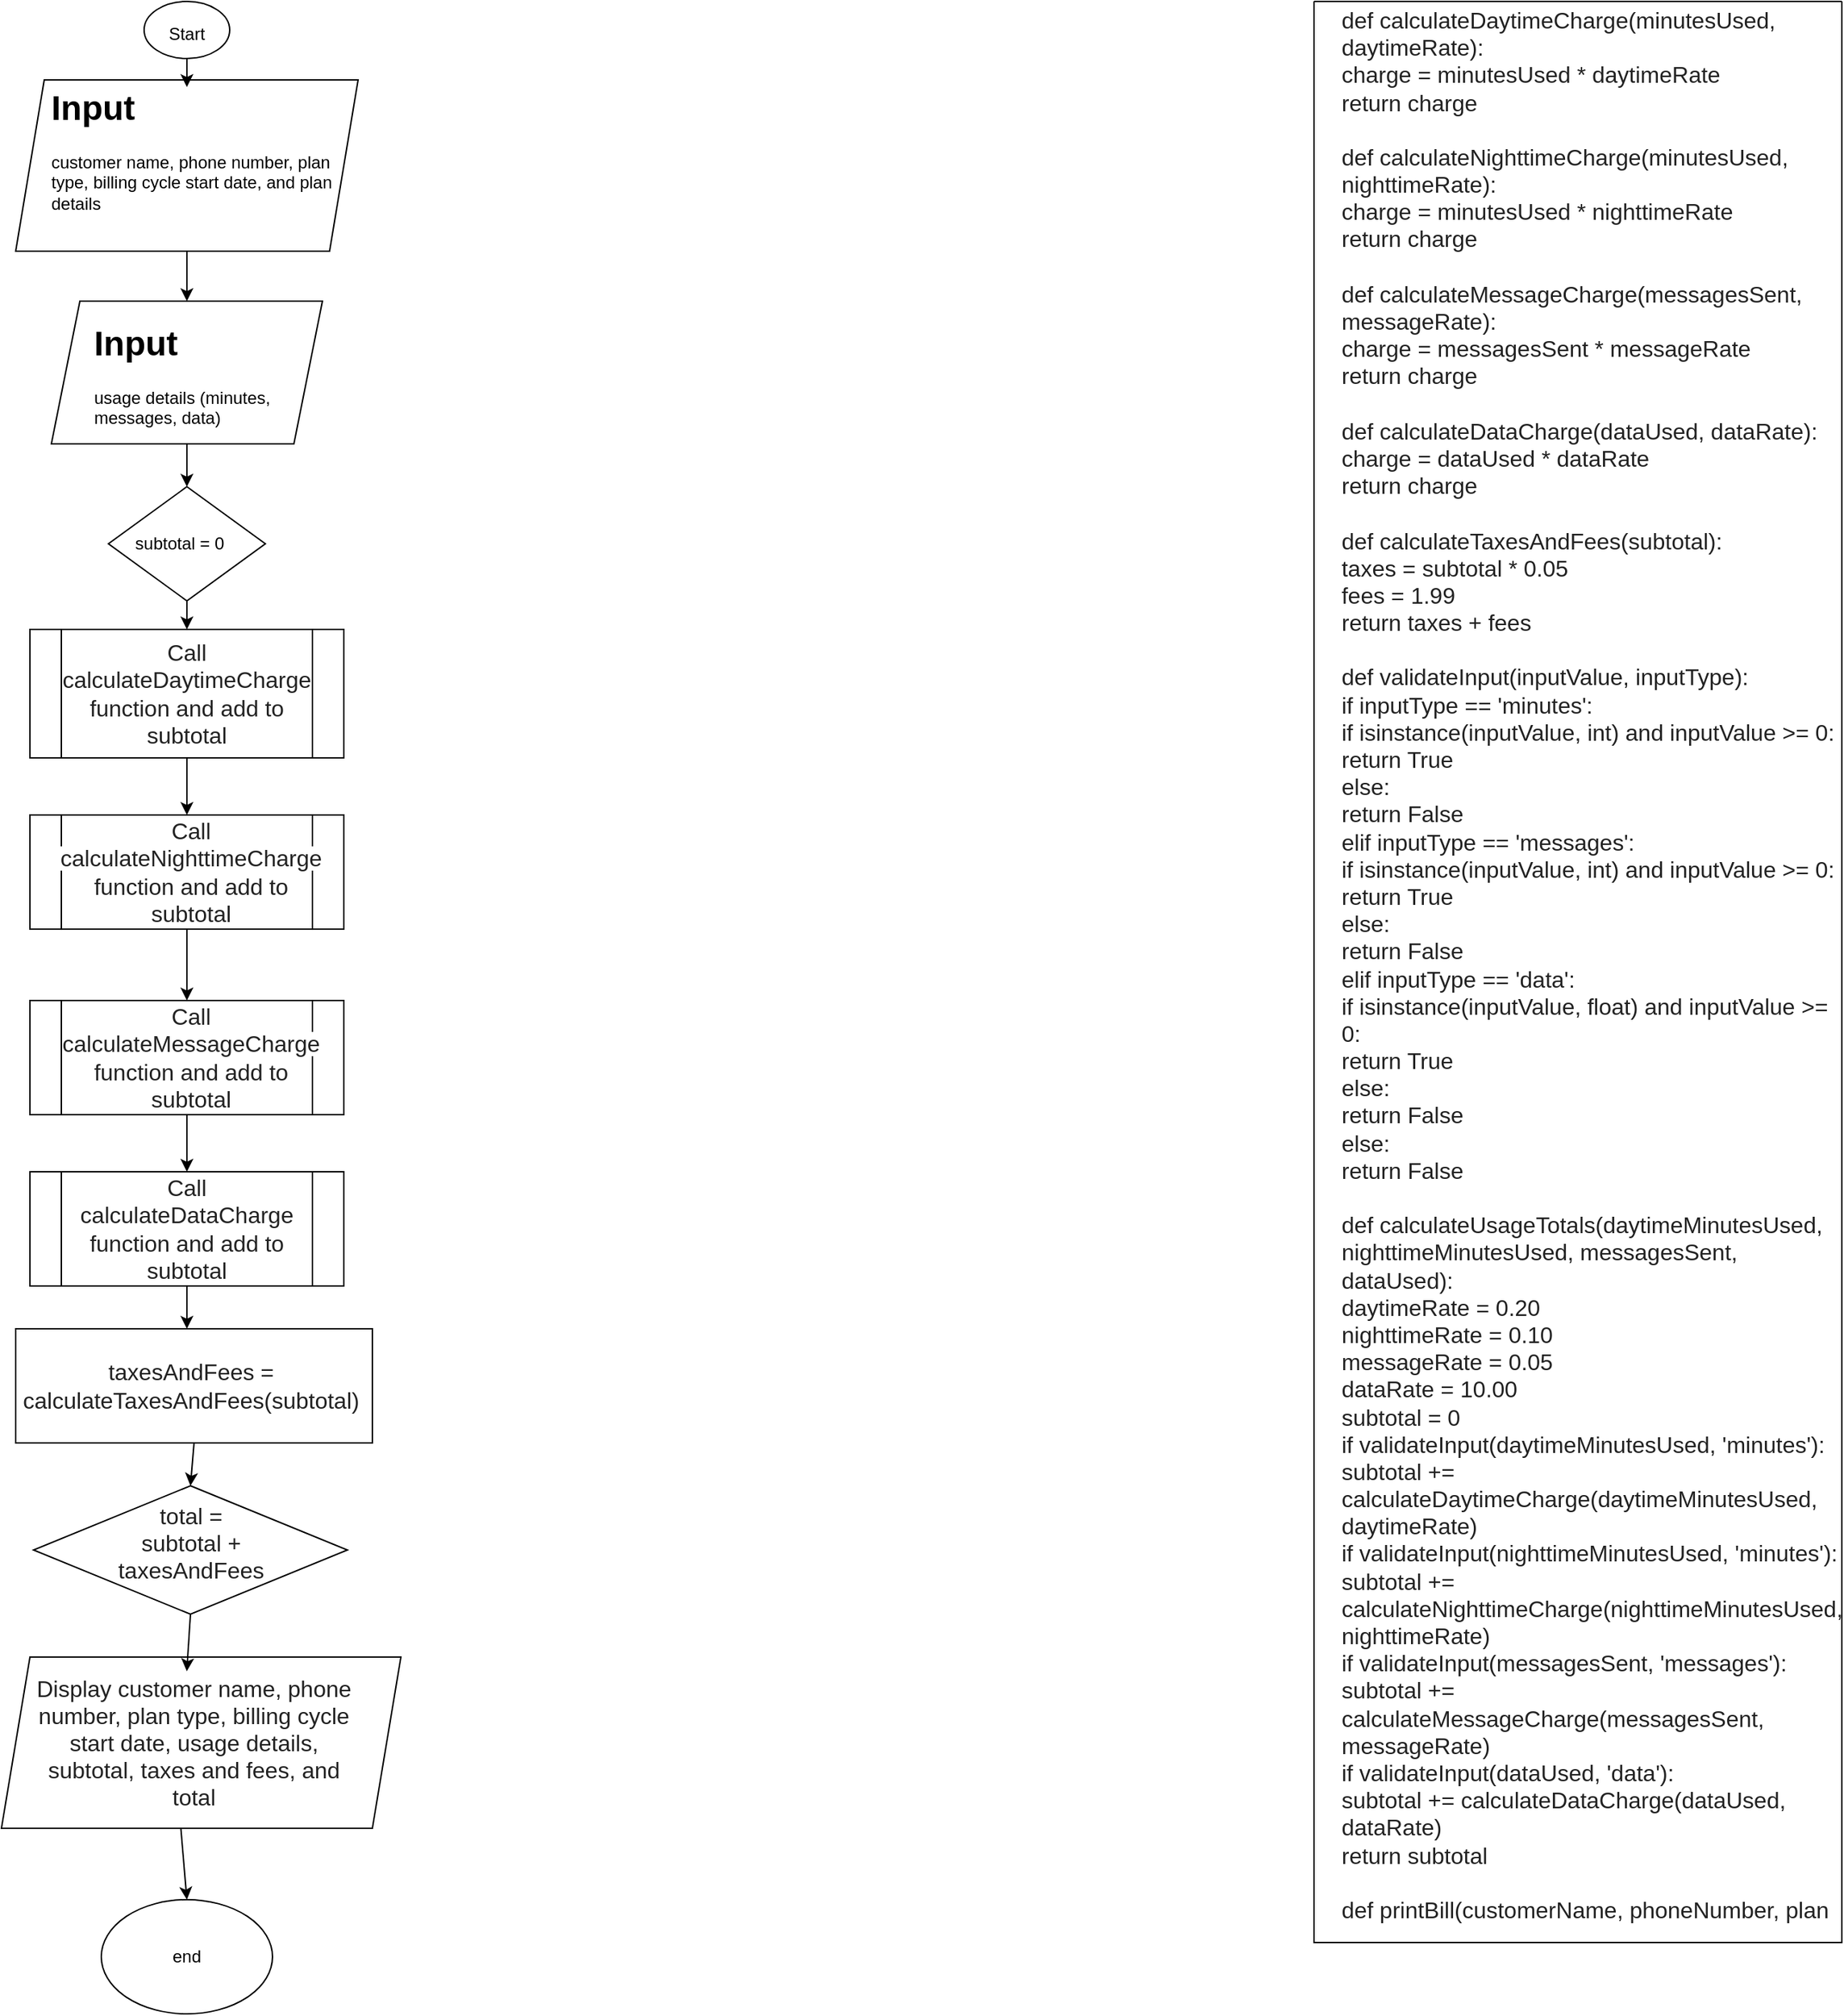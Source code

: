 <mxfile version="21.3.0" type="github">
  <diagram name="Page-1" id="idzxZECQk1Niiu8qY0ja">
    <mxGraphModel dx="1193" dy="1748" grid="1" gridSize="10" guides="1" tooltips="1" connect="1" arrows="1" fold="1" page="1" pageScale="1" pageWidth="850" pageHeight="1100" math="0" shadow="0">
      <root>
        <mxCell id="0" />
        <mxCell id="1" parent="0" />
        <mxCell id="0X4f2jHFh3Kgj6ALcbLU-1" value="" style="ellipse;whiteSpace=wrap;html=1;" vertex="1" parent="1">
          <mxGeometry x="410" y="-1040" width="60" height="40" as="geometry" />
        </mxCell>
        <mxCell id="0X4f2jHFh3Kgj6ALcbLU-2" value="Start" style="text;html=1;strokeColor=none;fillColor=none;align=center;verticalAlign=middle;whiteSpace=wrap;rounded=0;" vertex="1" parent="1">
          <mxGeometry x="410" y="-1030" width="60" height="25" as="geometry" />
        </mxCell>
        <mxCell id="0X4f2jHFh3Kgj6ALcbLU-3" value="" style="shape=parallelogram;perimeter=parallelogramPerimeter;whiteSpace=wrap;html=1;fixedSize=1;" vertex="1" parent="1">
          <mxGeometry x="320" y="-985" width="240" height="120" as="geometry" />
        </mxCell>
        <mxCell id="0X4f2jHFh3Kgj6ALcbLU-5" value="&lt;h1&gt;Input&lt;/h1&gt;&lt;p&gt;customer name, phone number, plan type, billing cycle start date, and plan details&lt;br&gt;&lt;/p&gt;" style="text;html=1;strokeColor=none;fillColor=none;spacing=5;spacingTop=-20;whiteSpace=wrap;overflow=hidden;rounded=0;" vertex="1" parent="1">
          <mxGeometry x="340" y="-985" width="205" height="110" as="geometry" />
        </mxCell>
        <mxCell id="0X4f2jHFh3Kgj6ALcbLU-6" value="" style="shape=parallelogram;perimeter=parallelogramPerimeter;whiteSpace=wrap;html=1;fixedSize=1;" vertex="1" parent="1">
          <mxGeometry x="345" y="-830" width="190" height="100" as="geometry" />
        </mxCell>
        <mxCell id="0X4f2jHFh3Kgj6ALcbLU-9" value="&lt;h1&gt;Input&lt;/h1&gt;&lt;p&gt;usage details (minutes, messages, data)&lt;br&gt;&lt;/p&gt;" style="text;html=1;strokeColor=none;fillColor=none;spacing=5;spacingTop=-20;whiteSpace=wrap;overflow=hidden;rounded=0;" vertex="1" parent="1">
          <mxGeometry x="370" y="-820" width="140" height="80" as="geometry" />
        </mxCell>
        <mxCell id="0X4f2jHFh3Kgj6ALcbLU-10" value="" style="endArrow=classic;html=1;rounded=0;exitX=0.5;exitY=1;exitDx=0;exitDy=0;" edge="1" parent="1" source="0X4f2jHFh3Kgj6ALcbLU-1">
          <mxGeometry width="50" height="50" relative="1" as="geometry">
            <mxPoint x="430" y="-730" as="sourcePoint" />
            <mxPoint x="440" y="-980" as="targetPoint" />
          </mxGeometry>
        </mxCell>
        <mxCell id="0X4f2jHFh3Kgj6ALcbLU-11" value="" style="endArrow=classic;html=1;rounded=0;exitX=0.5;exitY=1;exitDx=0;exitDy=0;entryX=0.5;entryY=0;entryDx=0;entryDy=0;" edge="1" parent="1" source="0X4f2jHFh3Kgj6ALcbLU-3" target="0X4f2jHFh3Kgj6ALcbLU-6">
          <mxGeometry width="50" height="50" relative="1" as="geometry">
            <mxPoint x="430" y="-730" as="sourcePoint" />
            <mxPoint x="480" y="-780" as="targetPoint" />
          </mxGeometry>
        </mxCell>
        <mxCell id="0X4f2jHFh3Kgj6ALcbLU-13" value="&lt;meta charset=&quot;utf-8&quot;&gt;&lt;div style=&quot;box-sizing: inherit; text-align: start; color: rgb(34, 34, 34); font-family: &amp;quot;Aspira Webfont&amp;quot;, Helvetica, Arial, sans-serif; font-size: 16px; font-style: normal; font-variant-ligatures: normal; font-variant-caps: normal; font-weight: 400; letter-spacing: normal; orphans: 2; text-indent: 0px; text-transform: none; widows: 2; word-spacing: 0px; -webkit-text-stroke-width: 0px; background-color: rgb(255, 255, 255); text-decoration-thickness: initial; text-decoration-style: initial; text-decoration-color: initial; scroll-behavior: auto !important;&quot; class=&quot;sc-1aslxm9-2 egzodd&quot;&gt;def calculateDaytimeCharge(minutesUsed, daytimeRate):&lt;/div&gt;&lt;div style=&quot;box-sizing: inherit; text-align: start; color: rgb(34, 34, 34); font-family: &amp;quot;Aspira Webfont&amp;quot;, Helvetica, Arial, sans-serif; font-size: 16px; font-style: normal; font-variant-ligatures: normal; font-variant-caps: normal; font-weight: 400; letter-spacing: normal; orphans: 2; text-indent: 0px; text-transform: none; widows: 2; word-spacing: 0px; -webkit-text-stroke-width: 0px; background-color: rgb(255, 255, 255); text-decoration-thickness: initial; text-decoration-style: initial; text-decoration-color: initial; scroll-behavior: auto !important;&quot; class=&quot;sc-1aslxm9-2 egzodd&quot;&gt;    charge = minutesUsed * daytimeRate&lt;/div&gt;&lt;div style=&quot;box-sizing: inherit; text-align: start; color: rgb(34, 34, 34); font-family: &amp;quot;Aspira Webfont&amp;quot;, Helvetica, Arial, sans-serif; font-size: 16px; font-style: normal; font-variant-ligatures: normal; font-variant-caps: normal; font-weight: 400; letter-spacing: normal; orphans: 2; text-indent: 0px; text-transform: none; widows: 2; word-spacing: 0px; -webkit-text-stroke-width: 0px; background-color: rgb(255, 255, 255); text-decoration-thickness: initial; text-decoration-style: initial; text-decoration-color: initial; scroll-behavior: auto !important;&quot; class=&quot;sc-1aslxm9-2 egzodd&quot;&gt;    return charge&lt;/div&gt;&lt;div style=&quot;box-sizing: inherit; text-align: start; color: rgb(34, 34, 34); font-family: &amp;quot;Aspira Webfont&amp;quot;, Helvetica, Arial, sans-serif; font-size: 16px; font-style: normal; font-variant-ligatures: normal; font-variant-caps: normal; font-weight: 400; letter-spacing: normal; orphans: 2; text-indent: 0px; text-transform: none; widows: 2; word-spacing: 0px; -webkit-text-stroke-width: 0px; background-color: rgb(255, 255, 255); text-decoration-thickness: initial; text-decoration-style: initial; text-decoration-color: initial; scroll-behavior: auto !important;&quot; class=&quot;sc-1aslxm9-2 egzodd&quot;&gt;&lt;br style=&quot;scroll-behavior: auto !important; box-sizing: inherit;&quot; class=&quot;sc-1aslxm9-1 iKDQuW&quot;&gt;&lt;/div&gt;&lt;div style=&quot;box-sizing: inherit; text-align: start; color: rgb(34, 34, 34); font-family: &amp;quot;Aspira Webfont&amp;quot;, Helvetica, Arial, sans-serif; font-size: 16px; font-style: normal; font-variant-ligatures: normal; font-variant-caps: normal; font-weight: 400; letter-spacing: normal; orphans: 2; text-indent: 0px; text-transform: none; widows: 2; word-spacing: 0px; -webkit-text-stroke-width: 0px; background-color: rgb(255, 255, 255); text-decoration-thickness: initial; text-decoration-style: initial; text-decoration-color: initial; scroll-behavior: auto !important;&quot; class=&quot;sc-1aslxm9-2 egzodd&quot;&gt;def calculateNighttimeCharge(minutesUsed, nighttimeRate):&lt;/div&gt;&lt;div style=&quot;box-sizing: inherit; text-align: start; color: rgb(34, 34, 34); font-family: &amp;quot;Aspira Webfont&amp;quot;, Helvetica, Arial, sans-serif; font-size: 16px; font-style: normal; font-variant-ligatures: normal; font-variant-caps: normal; font-weight: 400; letter-spacing: normal; orphans: 2; text-indent: 0px; text-transform: none; widows: 2; word-spacing: 0px; -webkit-text-stroke-width: 0px; background-color: rgb(255, 255, 255); text-decoration-thickness: initial; text-decoration-style: initial; text-decoration-color: initial; scroll-behavior: auto !important;&quot; class=&quot;sc-1aslxm9-2 egzodd&quot;&gt;    charge = minutesUsed * nighttimeRate&lt;/div&gt;&lt;div style=&quot;box-sizing: inherit; text-align: start; color: rgb(34, 34, 34); font-family: &amp;quot;Aspira Webfont&amp;quot;, Helvetica, Arial, sans-serif; font-size: 16px; font-style: normal; font-variant-ligatures: normal; font-variant-caps: normal; font-weight: 400; letter-spacing: normal; orphans: 2; text-indent: 0px; text-transform: none; widows: 2; word-spacing: 0px; -webkit-text-stroke-width: 0px; background-color: rgb(255, 255, 255); text-decoration-thickness: initial; text-decoration-style: initial; text-decoration-color: initial; scroll-behavior: auto !important;&quot; class=&quot;sc-1aslxm9-2 egzodd&quot;&gt;    return charge&lt;/div&gt;&lt;div style=&quot;box-sizing: inherit; text-align: start; color: rgb(34, 34, 34); font-family: &amp;quot;Aspira Webfont&amp;quot;, Helvetica, Arial, sans-serif; font-size: 16px; font-style: normal; font-variant-ligatures: normal; font-variant-caps: normal; font-weight: 400; letter-spacing: normal; orphans: 2; text-indent: 0px; text-transform: none; widows: 2; word-spacing: 0px; -webkit-text-stroke-width: 0px; background-color: rgb(255, 255, 255); text-decoration-thickness: initial; text-decoration-style: initial; text-decoration-color: initial; scroll-behavior: auto !important;&quot; class=&quot;sc-1aslxm9-2 egzodd&quot;&gt;&lt;br style=&quot;scroll-behavior: auto !important; box-sizing: inherit;&quot; class=&quot;sc-1aslxm9-1 iKDQuW&quot;&gt;&lt;/div&gt;&lt;div style=&quot;box-sizing: inherit; text-align: start; color: rgb(34, 34, 34); font-family: &amp;quot;Aspira Webfont&amp;quot;, Helvetica, Arial, sans-serif; font-size: 16px; font-style: normal; font-variant-ligatures: normal; font-variant-caps: normal; font-weight: 400; letter-spacing: normal; orphans: 2; text-indent: 0px; text-transform: none; widows: 2; word-spacing: 0px; -webkit-text-stroke-width: 0px; background-color: rgb(255, 255, 255); text-decoration-thickness: initial; text-decoration-style: initial; text-decoration-color: initial; scroll-behavior: auto !important;&quot; class=&quot;sc-1aslxm9-2 egzodd&quot;&gt;def calculateMessageCharge(messagesSent, messageRate):&lt;/div&gt;&lt;div style=&quot;box-sizing: inherit; text-align: start; color: rgb(34, 34, 34); font-family: &amp;quot;Aspira Webfont&amp;quot;, Helvetica, Arial, sans-serif; font-size: 16px; font-style: normal; font-variant-ligatures: normal; font-variant-caps: normal; font-weight: 400; letter-spacing: normal; orphans: 2; text-indent: 0px; text-transform: none; widows: 2; word-spacing: 0px; -webkit-text-stroke-width: 0px; background-color: rgb(255, 255, 255); text-decoration-thickness: initial; text-decoration-style: initial; text-decoration-color: initial; scroll-behavior: auto !important;&quot; class=&quot;sc-1aslxm9-2 egzodd&quot;&gt;    charge = messagesSent * messageRate&lt;/div&gt;&lt;div style=&quot;box-sizing: inherit; text-align: start; color: rgb(34, 34, 34); font-family: &amp;quot;Aspira Webfont&amp;quot;, Helvetica, Arial, sans-serif; font-size: 16px; font-style: normal; font-variant-ligatures: normal; font-variant-caps: normal; font-weight: 400; letter-spacing: normal; orphans: 2; text-indent: 0px; text-transform: none; widows: 2; word-spacing: 0px; -webkit-text-stroke-width: 0px; background-color: rgb(255, 255, 255); text-decoration-thickness: initial; text-decoration-style: initial; text-decoration-color: initial; scroll-behavior: auto !important;&quot; class=&quot;sc-1aslxm9-2 egzodd&quot;&gt;    return charge&lt;/div&gt;&lt;div style=&quot;box-sizing: inherit; text-align: start; color: rgb(34, 34, 34); font-family: &amp;quot;Aspira Webfont&amp;quot;, Helvetica, Arial, sans-serif; font-size: 16px; font-style: normal; font-variant-ligatures: normal; font-variant-caps: normal; font-weight: 400; letter-spacing: normal; orphans: 2; text-indent: 0px; text-transform: none; widows: 2; word-spacing: 0px; -webkit-text-stroke-width: 0px; background-color: rgb(255, 255, 255); text-decoration-thickness: initial; text-decoration-style: initial; text-decoration-color: initial; scroll-behavior: auto !important;&quot; class=&quot;sc-1aslxm9-2 egzodd&quot;&gt;&lt;br style=&quot;scroll-behavior: auto !important; box-sizing: inherit;&quot; class=&quot;sc-1aslxm9-1 iKDQuW&quot;&gt;&lt;/div&gt;&lt;div style=&quot;box-sizing: inherit; text-align: start; color: rgb(34, 34, 34); font-family: &amp;quot;Aspira Webfont&amp;quot;, Helvetica, Arial, sans-serif; font-size: 16px; font-style: normal; font-variant-ligatures: normal; font-variant-caps: normal; font-weight: 400; letter-spacing: normal; orphans: 2; text-indent: 0px; text-transform: none; widows: 2; word-spacing: 0px; -webkit-text-stroke-width: 0px; background-color: rgb(255, 255, 255); text-decoration-thickness: initial; text-decoration-style: initial; text-decoration-color: initial; scroll-behavior: auto !important;&quot; class=&quot;sc-1aslxm9-2 egzodd&quot;&gt;def calculateDataCharge(dataUsed, dataRate):&lt;/div&gt;&lt;div style=&quot;box-sizing: inherit; text-align: start; color: rgb(34, 34, 34); font-family: &amp;quot;Aspira Webfont&amp;quot;, Helvetica, Arial, sans-serif; font-size: 16px; font-style: normal; font-variant-ligatures: normal; font-variant-caps: normal; font-weight: 400; letter-spacing: normal; orphans: 2; text-indent: 0px; text-transform: none; widows: 2; word-spacing: 0px; -webkit-text-stroke-width: 0px; background-color: rgb(255, 255, 255); text-decoration-thickness: initial; text-decoration-style: initial; text-decoration-color: initial; scroll-behavior: auto !important;&quot; class=&quot;sc-1aslxm9-2 egzodd&quot;&gt;    charge = dataUsed * dataRate&lt;/div&gt;&lt;div style=&quot;box-sizing: inherit; text-align: start; color: rgb(34, 34, 34); font-family: &amp;quot;Aspira Webfont&amp;quot;, Helvetica, Arial, sans-serif; font-size: 16px; font-style: normal; font-variant-ligatures: normal; font-variant-caps: normal; font-weight: 400; letter-spacing: normal; orphans: 2; text-indent: 0px; text-transform: none; widows: 2; word-spacing: 0px; -webkit-text-stroke-width: 0px; background-color: rgb(255, 255, 255); text-decoration-thickness: initial; text-decoration-style: initial; text-decoration-color: initial; scroll-behavior: auto !important;&quot; class=&quot;sc-1aslxm9-2 egzodd&quot;&gt;    return charge&lt;/div&gt;&lt;div style=&quot;box-sizing: inherit; text-align: start; color: rgb(34, 34, 34); font-family: &amp;quot;Aspira Webfont&amp;quot;, Helvetica, Arial, sans-serif; font-size: 16px; font-style: normal; font-variant-ligatures: normal; font-variant-caps: normal; font-weight: 400; letter-spacing: normal; orphans: 2; text-indent: 0px; text-transform: none; widows: 2; word-spacing: 0px; -webkit-text-stroke-width: 0px; background-color: rgb(255, 255, 255); text-decoration-thickness: initial; text-decoration-style: initial; text-decoration-color: initial; scroll-behavior: auto !important;&quot; class=&quot;sc-1aslxm9-2 egzodd&quot;&gt;&lt;br style=&quot;scroll-behavior: auto !important; box-sizing: inherit;&quot; class=&quot;sc-1aslxm9-1 iKDQuW&quot;&gt;&lt;/div&gt;&lt;div style=&quot;box-sizing: inherit; text-align: start; color: rgb(34, 34, 34); font-family: &amp;quot;Aspira Webfont&amp;quot;, Helvetica, Arial, sans-serif; font-size: 16px; font-style: normal; font-variant-ligatures: normal; font-variant-caps: normal; font-weight: 400; letter-spacing: normal; orphans: 2; text-indent: 0px; text-transform: none; widows: 2; word-spacing: 0px; -webkit-text-stroke-width: 0px; background-color: rgb(255, 255, 255); text-decoration-thickness: initial; text-decoration-style: initial; text-decoration-color: initial; scroll-behavior: auto !important;&quot; class=&quot;sc-1aslxm9-2 egzodd&quot;&gt;def calculateTaxesAndFees(subtotal):&lt;/div&gt;&lt;div style=&quot;box-sizing: inherit; text-align: start; color: rgb(34, 34, 34); font-family: &amp;quot;Aspira Webfont&amp;quot;, Helvetica, Arial, sans-serif; font-size: 16px; font-style: normal; font-variant-ligatures: normal; font-variant-caps: normal; font-weight: 400; letter-spacing: normal; orphans: 2; text-indent: 0px; text-transform: none; widows: 2; word-spacing: 0px; -webkit-text-stroke-width: 0px; background-color: rgb(255, 255, 255); text-decoration-thickness: initial; text-decoration-style: initial; text-decoration-color: initial; scroll-behavior: auto !important;&quot; class=&quot;sc-1aslxm9-2 egzodd&quot;&gt;    taxes = subtotal * 0.05&lt;/div&gt;&lt;div style=&quot;box-sizing: inherit; text-align: start; color: rgb(34, 34, 34); font-family: &amp;quot;Aspira Webfont&amp;quot;, Helvetica, Arial, sans-serif; font-size: 16px; font-style: normal; font-variant-ligatures: normal; font-variant-caps: normal; font-weight: 400; letter-spacing: normal; orphans: 2; text-indent: 0px; text-transform: none; widows: 2; word-spacing: 0px; -webkit-text-stroke-width: 0px; background-color: rgb(255, 255, 255); text-decoration-thickness: initial; text-decoration-style: initial; text-decoration-color: initial; scroll-behavior: auto !important;&quot; class=&quot;sc-1aslxm9-2 egzodd&quot;&gt;    fees = 1.99&lt;/div&gt;&lt;div style=&quot;box-sizing: inherit; text-align: start; color: rgb(34, 34, 34); font-family: &amp;quot;Aspira Webfont&amp;quot;, Helvetica, Arial, sans-serif; font-size: 16px; font-style: normal; font-variant-ligatures: normal; font-variant-caps: normal; font-weight: 400; letter-spacing: normal; orphans: 2; text-indent: 0px; text-transform: none; widows: 2; word-spacing: 0px; -webkit-text-stroke-width: 0px; background-color: rgb(255, 255, 255); text-decoration-thickness: initial; text-decoration-style: initial; text-decoration-color: initial; scroll-behavior: auto !important;&quot; class=&quot;sc-1aslxm9-2 egzodd&quot;&gt;    return taxes + fees&lt;/div&gt;&lt;div style=&quot;box-sizing: inherit; text-align: start; color: rgb(34, 34, 34); font-family: &amp;quot;Aspira Webfont&amp;quot;, Helvetica, Arial, sans-serif; font-size: 16px; font-style: normal; font-variant-ligatures: normal; font-variant-caps: normal; font-weight: 400; letter-spacing: normal; orphans: 2; text-indent: 0px; text-transform: none; widows: 2; word-spacing: 0px; -webkit-text-stroke-width: 0px; background-color: rgb(255, 255, 255); text-decoration-thickness: initial; text-decoration-style: initial; text-decoration-color: initial; scroll-behavior: auto !important;&quot; class=&quot;sc-1aslxm9-2 egzodd&quot;&gt;&lt;br style=&quot;scroll-behavior: auto !important; box-sizing: inherit;&quot; class=&quot;sc-1aslxm9-1 iKDQuW&quot;&gt;&lt;/div&gt;&lt;div style=&quot;box-sizing: inherit; text-align: start; color: rgb(34, 34, 34); font-family: &amp;quot;Aspira Webfont&amp;quot;, Helvetica, Arial, sans-serif; font-size: 16px; font-style: normal; font-variant-ligatures: normal; font-variant-caps: normal; font-weight: 400; letter-spacing: normal; orphans: 2; text-indent: 0px; text-transform: none; widows: 2; word-spacing: 0px; -webkit-text-stroke-width: 0px; background-color: rgb(255, 255, 255); text-decoration-thickness: initial; text-decoration-style: initial; text-decoration-color: initial; scroll-behavior: auto !important;&quot; class=&quot;sc-1aslxm9-2 egzodd&quot;&gt;def validateInput(inputValue, inputType):&lt;/div&gt;&lt;div style=&quot;box-sizing: inherit; text-align: start; color: rgb(34, 34, 34); font-family: &amp;quot;Aspira Webfont&amp;quot;, Helvetica, Arial, sans-serif; font-size: 16px; font-style: normal; font-variant-ligatures: normal; font-variant-caps: normal; font-weight: 400; letter-spacing: normal; orphans: 2; text-indent: 0px; text-transform: none; widows: 2; word-spacing: 0px; -webkit-text-stroke-width: 0px; background-color: rgb(255, 255, 255); text-decoration-thickness: initial; text-decoration-style: initial; text-decoration-color: initial; scroll-behavior: auto !important;&quot; class=&quot;sc-1aslxm9-2 egzodd&quot;&gt;    if inputType == &#39;minutes&#39;:&lt;/div&gt;&lt;div style=&quot;box-sizing: inherit; text-align: start; color: rgb(34, 34, 34); font-family: &amp;quot;Aspira Webfont&amp;quot;, Helvetica, Arial, sans-serif; font-size: 16px; font-style: normal; font-variant-ligatures: normal; font-variant-caps: normal; font-weight: 400; letter-spacing: normal; orphans: 2; text-indent: 0px; text-transform: none; widows: 2; word-spacing: 0px; -webkit-text-stroke-width: 0px; background-color: rgb(255, 255, 255); text-decoration-thickness: initial; text-decoration-style: initial; text-decoration-color: initial; scroll-behavior: auto !important;&quot; class=&quot;sc-1aslxm9-2 egzodd&quot;&gt;        if isinstance(inputValue, int) and inputValue &amp;gt;= 0:&lt;/div&gt;&lt;div style=&quot;box-sizing: inherit; text-align: start; color: rgb(34, 34, 34); font-family: &amp;quot;Aspira Webfont&amp;quot;, Helvetica, Arial, sans-serif; font-size: 16px; font-style: normal; font-variant-ligatures: normal; font-variant-caps: normal; font-weight: 400; letter-spacing: normal; orphans: 2; text-indent: 0px; text-transform: none; widows: 2; word-spacing: 0px; -webkit-text-stroke-width: 0px; background-color: rgb(255, 255, 255); text-decoration-thickness: initial; text-decoration-style: initial; text-decoration-color: initial; scroll-behavior: auto !important;&quot; class=&quot;sc-1aslxm9-2 egzodd&quot;&gt;            return True&lt;/div&gt;&lt;div style=&quot;box-sizing: inherit; text-align: start; color: rgb(34, 34, 34); font-family: &amp;quot;Aspira Webfont&amp;quot;, Helvetica, Arial, sans-serif; font-size: 16px; font-style: normal; font-variant-ligatures: normal; font-variant-caps: normal; font-weight: 400; letter-spacing: normal; orphans: 2; text-indent: 0px; text-transform: none; widows: 2; word-spacing: 0px; -webkit-text-stroke-width: 0px; background-color: rgb(255, 255, 255); text-decoration-thickness: initial; text-decoration-style: initial; text-decoration-color: initial; scroll-behavior: auto !important;&quot; class=&quot;sc-1aslxm9-2 egzodd&quot;&gt;        else:&lt;/div&gt;&lt;div style=&quot;box-sizing: inherit; text-align: start; color: rgb(34, 34, 34); font-family: &amp;quot;Aspira Webfont&amp;quot;, Helvetica, Arial, sans-serif; font-size: 16px; font-style: normal; font-variant-ligatures: normal; font-variant-caps: normal; font-weight: 400; letter-spacing: normal; orphans: 2; text-indent: 0px; text-transform: none; widows: 2; word-spacing: 0px; -webkit-text-stroke-width: 0px; background-color: rgb(255, 255, 255); text-decoration-thickness: initial; text-decoration-style: initial; text-decoration-color: initial; scroll-behavior: auto !important;&quot; class=&quot;sc-1aslxm9-2 egzodd&quot;&gt;            return False&lt;/div&gt;&lt;div style=&quot;box-sizing: inherit; text-align: start; color: rgb(34, 34, 34); font-family: &amp;quot;Aspira Webfont&amp;quot;, Helvetica, Arial, sans-serif; font-size: 16px; font-style: normal; font-variant-ligatures: normal; font-variant-caps: normal; font-weight: 400; letter-spacing: normal; orphans: 2; text-indent: 0px; text-transform: none; widows: 2; word-spacing: 0px; -webkit-text-stroke-width: 0px; background-color: rgb(255, 255, 255); text-decoration-thickness: initial; text-decoration-style: initial; text-decoration-color: initial; scroll-behavior: auto !important;&quot; class=&quot;sc-1aslxm9-2 egzodd&quot;&gt;    elif inputType == &#39;messages&#39;:&lt;/div&gt;&lt;div style=&quot;box-sizing: inherit; text-align: start; color: rgb(34, 34, 34); font-family: &amp;quot;Aspira Webfont&amp;quot;, Helvetica, Arial, sans-serif; font-size: 16px; font-style: normal; font-variant-ligatures: normal; font-variant-caps: normal; font-weight: 400; letter-spacing: normal; orphans: 2; text-indent: 0px; text-transform: none; widows: 2; word-spacing: 0px; -webkit-text-stroke-width: 0px; background-color: rgb(255, 255, 255); text-decoration-thickness: initial; text-decoration-style: initial; text-decoration-color: initial; scroll-behavior: auto !important;&quot; class=&quot;sc-1aslxm9-2 egzodd&quot;&gt;        if isinstance(inputValue, int) and inputValue &amp;gt;= 0:&lt;/div&gt;&lt;div style=&quot;box-sizing: inherit; text-align: start; color: rgb(34, 34, 34); font-family: &amp;quot;Aspira Webfont&amp;quot;, Helvetica, Arial, sans-serif; font-size: 16px; font-style: normal; font-variant-ligatures: normal; font-variant-caps: normal; font-weight: 400; letter-spacing: normal; orphans: 2; text-indent: 0px; text-transform: none; widows: 2; word-spacing: 0px; -webkit-text-stroke-width: 0px; background-color: rgb(255, 255, 255); text-decoration-thickness: initial; text-decoration-style: initial; text-decoration-color: initial; scroll-behavior: auto !important;&quot; class=&quot;sc-1aslxm9-2 egzodd&quot;&gt;            return True&lt;/div&gt;&lt;div style=&quot;box-sizing: inherit; text-align: start; color: rgb(34, 34, 34); font-family: &amp;quot;Aspira Webfont&amp;quot;, Helvetica, Arial, sans-serif; font-size: 16px; font-style: normal; font-variant-ligatures: normal; font-variant-caps: normal; font-weight: 400; letter-spacing: normal; orphans: 2; text-indent: 0px; text-transform: none; widows: 2; word-spacing: 0px; -webkit-text-stroke-width: 0px; background-color: rgb(255, 255, 255); text-decoration-thickness: initial; text-decoration-style: initial; text-decoration-color: initial; scroll-behavior: auto !important;&quot; class=&quot;sc-1aslxm9-2 egzodd&quot;&gt;        else:&lt;/div&gt;&lt;div style=&quot;box-sizing: inherit; text-align: start; color: rgb(34, 34, 34); font-family: &amp;quot;Aspira Webfont&amp;quot;, Helvetica, Arial, sans-serif; font-size: 16px; font-style: normal; font-variant-ligatures: normal; font-variant-caps: normal; font-weight: 400; letter-spacing: normal; orphans: 2; text-indent: 0px; text-transform: none; widows: 2; word-spacing: 0px; -webkit-text-stroke-width: 0px; background-color: rgb(255, 255, 255); text-decoration-thickness: initial; text-decoration-style: initial; text-decoration-color: initial; scroll-behavior: auto !important;&quot; class=&quot;sc-1aslxm9-2 egzodd&quot;&gt;            return False&lt;/div&gt;&lt;div style=&quot;box-sizing: inherit; text-align: start; color: rgb(34, 34, 34); font-family: &amp;quot;Aspira Webfont&amp;quot;, Helvetica, Arial, sans-serif; font-size: 16px; font-style: normal; font-variant-ligatures: normal; font-variant-caps: normal; font-weight: 400; letter-spacing: normal; orphans: 2; text-indent: 0px; text-transform: none; widows: 2; word-spacing: 0px; -webkit-text-stroke-width: 0px; background-color: rgb(255, 255, 255); text-decoration-thickness: initial; text-decoration-style: initial; text-decoration-color: initial; scroll-behavior: auto !important;&quot; class=&quot;sc-1aslxm9-2 egzodd&quot;&gt;    elif inputType == &#39;data&#39;:&lt;/div&gt;&lt;div style=&quot;box-sizing: inherit; text-align: start; color: rgb(34, 34, 34); font-family: &amp;quot;Aspira Webfont&amp;quot;, Helvetica, Arial, sans-serif; font-size: 16px; font-style: normal; font-variant-ligatures: normal; font-variant-caps: normal; font-weight: 400; letter-spacing: normal; orphans: 2; text-indent: 0px; text-transform: none; widows: 2; word-spacing: 0px; -webkit-text-stroke-width: 0px; background-color: rgb(255, 255, 255); text-decoration-thickness: initial; text-decoration-style: initial; text-decoration-color: initial; scroll-behavior: auto !important;&quot; class=&quot;sc-1aslxm9-2 egzodd&quot;&gt;        if isinstance(inputValue, float) and inputValue &amp;gt;= 0:&lt;/div&gt;&lt;div style=&quot;box-sizing: inherit; text-align: start; color: rgb(34, 34, 34); font-family: &amp;quot;Aspira Webfont&amp;quot;, Helvetica, Arial, sans-serif; font-size: 16px; font-style: normal; font-variant-ligatures: normal; font-variant-caps: normal; font-weight: 400; letter-spacing: normal; orphans: 2; text-indent: 0px; text-transform: none; widows: 2; word-spacing: 0px; -webkit-text-stroke-width: 0px; background-color: rgb(255, 255, 255); text-decoration-thickness: initial; text-decoration-style: initial; text-decoration-color: initial; scroll-behavior: auto !important;&quot; class=&quot;sc-1aslxm9-2 egzodd&quot;&gt;            return True&lt;/div&gt;&lt;div style=&quot;box-sizing: inherit; text-align: start; color: rgb(34, 34, 34); font-family: &amp;quot;Aspira Webfont&amp;quot;, Helvetica, Arial, sans-serif; font-size: 16px; font-style: normal; font-variant-ligatures: normal; font-variant-caps: normal; font-weight: 400; letter-spacing: normal; orphans: 2; text-indent: 0px; text-transform: none; widows: 2; word-spacing: 0px; -webkit-text-stroke-width: 0px; background-color: rgb(255, 255, 255); text-decoration-thickness: initial; text-decoration-style: initial; text-decoration-color: initial; scroll-behavior: auto !important;&quot; class=&quot;sc-1aslxm9-2 egzodd&quot;&gt;        else:&lt;/div&gt;&lt;div style=&quot;box-sizing: inherit; text-align: start; color: rgb(34, 34, 34); font-family: &amp;quot;Aspira Webfont&amp;quot;, Helvetica, Arial, sans-serif; font-size: 16px; font-style: normal; font-variant-ligatures: normal; font-variant-caps: normal; font-weight: 400; letter-spacing: normal; orphans: 2; text-indent: 0px; text-transform: none; widows: 2; word-spacing: 0px; -webkit-text-stroke-width: 0px; background-color: rgb(255, 255, 255); text-decoration-thickness: initial; text-decoration-style: initial; text-decoration-color: initial; scroll-behavior: auto !important;&quot; class=&quot;sc-1aslxm9-2 egzodd&quot;&gt;            return False&lt;/div&gt;&lt;div style=&quot;box-sizing: inherit; text-align: start; color: rgb(34, 34, 34); font-family: &amp;quot;Aspira Webfont&amp;quot;, Helvetica, Arial, sans-serif; font-size: 16px; font-style: normal; font-variant-ligatures: normal; font-variant-caps: normal; font-weight: 400; letter-spacing: normal; orphans: 2; text-indent: 0px; text-transform: none; widows: 2; word-spacing: 0px; -webkit-text-stroke-width: 0px; background-color: rgb(255, 255, 255); text-decoration-thickness: initial; text-decoration-style: initial; text-decoration-color: initial; scroll-behavior: auto !important;&quot; class=&quot;sc-1aslxm9-2 egzodd&quot;&gt;    else:&lt;/div&gt;&lt;div style=&quot;box-sizing: inherit; text-align: start; color: rgb(34, 34, 34); font-family: &amp;quot;Aspira Webfont&amp;quot;, Helvetica, Arial, sans-serif; font-size: 16px; font-style: normal; font-variant-ligatures: normal; font-variant-caps: normal; font-weight: 400; letter-spacing: normal; orphans: 2; text-indent: 0px; text-transform: none; widows: 2; word-spacing: 0px; -webkit-text-stroke-width: 0px; background-color: rgb(255, 255, 255); text-decoration-thickness: initial; text-decoration-style: initial; text-decoration-color: initial; scroll-behavior: auto !important;&quot; class=&quot;sc-1aslxm9-2 egzodd&quot;&gt;        return False&lt;/div&gt;&lt;div style=&quot;box-sizing: inherit; text-align: start; color: rgb(34, 34, 34); font-family: &amp;quot;Aspira Webfont&amp;quot;, Helvetica, Arial, sans-serif; font-size: 16px; font-style: normal; font-variant-ligatures: normal; font-variant-caps: normal; font-weight: 400; letter-spacing: normal; orphans: 2; text-indent: 0px; text-transform: none; widows: 2; word-spacing: 0px; -webkit-text-stroke-width: 0px; background-color: rgb(255, 255, 255); text-decoration-thickness: initial; text-decoration-style: initial; text-decoration-color: initial; scroll-behavior: auto !important;&quot; class=&quot;sc-1aslxm9-2 egzodd&quot;&gt;&lt;br style=&quot;scroll-behavior: auto !important; box-sizing: inherit;&quot; class=&quot;sc-1aslxm9-1 iKDQuW&quot;&gt;&lt;/div&gt;&lt;div style=&quot;box-sizing: inherit; text-align: start; color: rgb(34, 34, 34); font-family: &amp;quot;Aspira Webfont&amp;quot;, Helvetica, Arial, sans-serif; font-size: 16px; font-style: normal; font-variant-ligatures: normal; font-variant-caps: normal; font-weight: 400; letter-spacing: normal; orphans: 2; text-indent: 0px; text-transform: none; widows: 2; word-spacing: 0px; -webkit-text-stroke-width: 0px; background-color: rgb(255, 255, 255); text-decoration-thickness: initial; text-decoration-style: initial; text-decoration-color: initial; scroll-behavior: auto !important;&quot; class=&quot;sc-1aslxm9-2 egzodd&quot;&gt;def calculateUsageTotals(daytimeMinutesUsed, nighttimeMinutesUsed, messagesSent, dataUsed):&lt;/div&gt;&lt;div style=&quot;box-sizing: inherit; text-align: start; color: rgb(34, 34, 34); font-family: &amp;quot;Aspira Webfont&amp;quot;, Helvetica, Arial, sans-serif; font-size: 16px; font-style: normal; font-variant-ligatures: normal; font-variant-caps: normal; font-weight: 400; letter-spacing: normal; orphans: 2; text-indent: 0px; text-transform: none; widows: 2; word-spacing: 0px; -webkit-text-stroke-width: 0px; background-color: rgb(255, 255, 255); text-decoration-thickness: initial; text-decoration-style: initial; text-decoration-color: initial; scroll-behavior: auto !important;&quot; class=&quot;sc-1aslxm9-2 egzodd&quot;&gt;    daytimeRate = 0.20&lt;/div&gt;&lt;div style=&quot;box-sizing: inherit; text-align: start; color: rgb(34, 34, 34); font-family: &amp;quot;Aspira Webfont&amp;quot;, Helvetica, Arial, sans-serif; font-size: 16px; font-style: normal; font-variant-ligatures: normal; font-variant-caps: normal; font-weight: 400; letter-spacing: normal; orphans: 2; text-indent: 0px; text-transform: none; widows: 2; word-spacing: 0px; -webkit-text-stroke-width: 0px; background-color: rgb(255, 255, 255); text-decoration-thickness: initial; text-decoration-style: initial; text-decoration-color: initial; scroll-behavior: auto !important;&quot; class=&quot;sc-1aslxm9-2 egzodd&quot;&gt;    nighttimeRate = 0.10&lt;/div&gt;&lt;div style=&quot;box-sizing: inherit; text-align: start; color: rgb(34, 34, 34); font-family: &amp;quot;Aspira Webfont&amp;quot;, Helvetica, Arial, sans-serif; font-size: 16px; font-style: normal; font-variant-ligatures: normal; font-variant-caps: normal; font-weight: 400; letter-spacing: normal; orphans: 2; text-indent: 0px; text-transform: none; widows: 2; word-spacing: 0px; -webkit-text-stroke-width: 0px; background-color: rgb(255, 255, 255); text-decoration-thickness: initial; text-decoration-style: initial; text-decoration-color: initial; scroll-behavior: auto !important;&quot; class=&quot;sc-1aslxm9-2 egzodd&quot;&gt;    messageRate = 0.05&lt;/div&gt;&lt;div style=&quot;box-sizing: inherit; text-align: start; color: rgb(34, 34, 34); font-family: &amp;quot;Aspira Webfont&amp;quot;, Helvetica, Arial, sans-serif; font-size: 16px; font-style: normal; font-variant-ligatures: normal; font-variant-caps: normal; font-weight: 400; letter-spacing: normal; orphans: 2; text-indent: 0px; text-transform: none; widows: 2; word-spacing: 0px; -webkit-text-stroke-width: 0px; background-color: rgb(255, 255, 255); text-decoration-thickness: initial; text-decoration-style: initial; text-decoration-color: initial; scroll-behavior: auto !important;&quot; class=&quot;sc-1aslxm9-2 egzodd&quot;&gt;    dataRate = 10.00&lt;/div&gt;&lt;div style=&quot;box-sizing: inherit; text-align: start; color: rgb(34, 34, 34); font-family: &amp;quot;Aspira Webfont&amp;quot;, Helvetica, Arial, sans-serif; font-size: 16px; font-style: normal; font-variant-ligatures: normal; font-variant-caps: normal; font-weight: 400; letter-spacing: normal; orphans: 2; text-indent: 0px; text-transform: none; widows: 2; word-spacing: 0px; -webkit-text-stroke-width: 0px; background-color: rgb(255, 255, 255); text-decoration-thickness: initial; text-decoration-style: initial; text-decoration-color: initial; scroll-behavior: auto !important;&quot; class=&quot;sc-1aslxm9-2 egzodd&quot;&gt;    subtotal = 0&lt;/div&gt;&lt;div style=&quot;box-sizing: inherit; text-align: start; color: rgb(34, 34, 34); font-family: &amp;quot;Aspira Webfont&amp;quot;, Helvetica, Arial, sans-serif; font-size: 16px; font-style: normal; font-variant-ligatures: normal; font-variant-caps: normal; font-weight: 400; letter-spacing: normal; orphans: 2; text-indent: 0px; text-transform: none; widows: 2; word-spacing: 0px; -webkit-text-stroke-width: 0px; background-color: rgb(255, 255, 255); text-decoration-thickness: initial; text-decoration-style: initial; text-decoration-color: initial; scroll-behavior: auto !important;&quot; class=&quot;sc-1aslxm9-2 egzodd&quot;&gt;    if validateInput(daytimeMinutesUsed, &#39;minutes&#39;):&lt;/div&gt;&lt;div style=&quot;box-sizing: inherit; text-align: start; color: rgb(34, 34, 34); font-family: &amp;quot;Aspira Webfont&amp;quot;, Helvetica, Arial, sans-serif; font-size: 16px; font-style: normal; font-variant-ligatures: normal; font-variant-caps: normal; font-weight: 400; letter-spacing: normal; orphans: 2; text-indent: 0px; text-transform: none; widows: 2; word-spacing: 0px; -webkit-text-stroke-width: 0px; background-color: rgb(255, 255, 255); text-decoration-thickness: initial; text-decoration-style: initial; text-decoration-color: initial; scroll-behavior: auto !important;&quot; class=&quot;sc-1aslxm9-2 egzodd&quot;&gt;        subtotal += calculateDaytimeCharge(daytimeMinutesUsed, daytimeRate)&lt;/div&gt;&lt;div style=&quot;box-sizing: inherit; text-align: start; color: rgb(34, 34, 34); font-family: &amp;quot;Aspira Webfont&amp;quot;, Helvetica, Arial, sans-serif; font-size: 16px; font-style: normal; font-variant-ligatures: normal; font-variant-caps: normal; font-weight: 400; letter-spacing: normal; orphans: 2; text-indent: 0px; text-transform: none; widows: 2; word-spacing: 0px; -webkit-text-stroke-width: 0px; background-color: rgb(255, 255, 255); text-decoration-thickness: initial; text-decoration-style: initial; text-decoration-color: initial; scroll-behavior: auto !important;&quot; class=&quot;sc-1aslxm9-2 egzodd&quot;&gt;    if validateInput(nighttimeMinutesUsed, &#39;minutes&#39;):&lt;/div&gt;&lt;div style=&quot;box-sizing: inherit; text-align: start; color: rgb(34, 34, 34); font-family: &amp;quot;Aspira Webfont&amp;quot;, Helvetica, Arial, sans-serif; font-size: 16px; font-style: normal; font-variant-ligatures: normal; font-variant-caps: normal; font-weight: 400; letter-spacing: normal; orphans: 2; text-indent: 0px; text-transform: none; widows: 2; word-spacing: 0px; -webkit-text-stroke-width: 0px; background-color: rgb(255, 255, 255); text-decoration-thickness: initial; text-decoration-style: initial; text-decoration-color: initial; scroll-behavior: auto !important;&quot; class=&quot;sc-1aslxm9-2 egzodd&quot;&gt;        subtotal += calculateNighttimeCharge(nighttimeMinutesUsed, nighttimeRate)&lt;/div&gt;&lt;div style=&quot;box-sizing: inherit; text-align: start; color: rgb(34, 34, 34); font-family: &amp;quot;Aspira Webfont&amp;quot;, Helvetica, Arial, sans-serif; font-size: 16px; font-style: normal; font-variant-ligatures: normal; font-variant-caps: normal; font-weight: 400; letter-spacing: normal; orphans: 2; text-indent: 0px; text-transform: none; widows: 2; word-spacing: 0px; -webkit-text-stroke-width: 0px; background-color: rgb(255, 255, 255); text-decoration-thickness: initial; text-decoration-style: initial; text-decoration-color: initial; scroll-behavior: auto !important;&quot; class=&quot;sc-1aslxm9-2 egzodd&quot;&gt;    if validateInput(messagesSent, &#39;messages&#39;):&lt;/div&gt;&lt;div style=&quot;box-sizing: inherit; text-align: start; color: rgb(34, 34, 34); font-family: &amp;quot;Aspira Webfont&amp;quot;, Helvetica, Arial, sans-serif; font-size: 16px; font-style: normal; font-variant-ligatures: normal; font-variant-caps: normal; font-weight: 400; letter-spacing: normal; orphans: 2; text-indent: 0px; text-transform: none; widows: 2; word-spacing: 0px; -webkit-text-stroke-width: 0px; background-color: rgb(255, 255, 255); text-decoration-thickness: initial; text-decoration-style: initial; text-decoration-color: initial; scroll-behavior: auto !important;&quot; class=&quot;sc-1aslxm9-2 egzodd&quot;&gt;        subtotal += calculateMessageCharge(messagesSent, messageRate)&lt;/div&gt;&lt;div style=&quot;box-sizing: inherit; text-align: start; color: rgb(34, 34, 34); font-family: &amp;quot;Aspira Webfont&amp;quot;, Helvetica, Arial, sans-serif; font-size: 16px; font-style: normal; font-variant-ligatures: normal; font-variant-caps: normal; font-weight: 400; letter-spacing: normal; orphans: 2; text-indent: 0px; text-transform: none; widows: 2; word-spacing: 0px; -webkit-text-stroke-width: 0px; background-color: rgb(255, 255, 255); text-decoration-thickness: initial; text-decoration-style: initial; text-decoration-color: initial; scroll-behavior: auto !important;&quot; class=&quot;sc-1aslxm9-2 egzodd&quot;&gt;    if validateInput(dataUsed, &#39;data&#39;):&lt;/div&gt;&lt;div style=&quot;box-sizing: inherit; text-align: start; color: rgb(34, 34, 34); font-family: &amp;quot;Aspira Webfont&amp;quot;, Helvetica, Arial, sans-serif; font-size: 16px; font-style: normal; font-variant-ligatures: normal; font-variant-caps: normal; font-weight: 400; letter-spacing: normal; orphans: 2; text-indent: 0px; text-transform: none; widows: 2; word-spacing: 0px; -webkit-text-stroke-width: 0px; background-color: rgb(255, 255, 255); text-decoration-thickness: initial; text-decoration-style: initial; text-decoration-color: initial; scroll-behavior: auto !important;&quot; class=&quot;sc-1aslxm9-2 egzodd&quot;&gt;        subtotal += calculateDataCharge(dataUsed, dataRate)&lt;/div&gt;&lt;div style=&quot;box-sizing: inherit; text-align: start; color: rgb(34, 34, 34); font-family: &amp;quot;Aspira Webfont&amp;quot;, Helvetica, Arial, sans-serif; font-size: 16px; font-style: normal; font-variant-ligatures: normal; font-variant-caps: normal; font-weight: 400; letter-spacing: normal; orphans: 2; text-indent: 0px; text-transform: none; widows: 2; word-spacing: 0px; -webkit-text-stroke-width: 0px; background-color: rgb(255, 255, 255); text-decoration-thickness: initial; text-decoration-style: initial; text-decoration-color: initial; scroll-behavior: auto !important;&quot; class=&quot;sc-1aslxm9-2 egzodd&quot;&gt;    return subtotal&lt;/div&gt;&lt;div style=&quot;box-sizing: inherit; text-align: start; color: rgb(34, 34, 34); font-family: &amp;quot;Aspira Webfont&amp;quot;, Helvetica, Arial, sans-serif; font-size: 16px; font-style: normal; font-variant-ligatures: normal; font-variant-caps: normal; font-weight: 400; letter-spacing: normal; orphans: 2; text-indent: 0px; text-transform: none; widows: 2; word-spacing: 0px; -webkit-text-stroke-width: 0px; background-color: rgb(255, 255, 255); text-decoration-thickness: initial; text-decoration-style: initial; text-decoration-color: initial; scroll-behavior: auto !important;&quot; class=&quot;sc-1aslxm9-2 egzodd&quot;&gt;&lt;br style=&quot;scroll-behavior: auto !important; box-sizing: inherit;&quot; class=&quot;sc-1aslxm9-1 iKDQuW&quot;&gt;&lt;/div&gt;&lt;div style=&quot;box-sizing: inherit; text-align: start; color: rgb(34, 34, 34); font-family: &amp;quot;Aspira Webfont&amp;quot;, Helvetica, Arial, sans-serif; font-size: 16px; font-style: normal; font-variant-ligatures: normal; font-variant-caps: normal; font-weight: 400; letter-spacing: normal; orphans: 2; text-indent: 0px; text-transform: none; widows: 2; word-spacing: 0px; -webkit-text-stroke-width: 0px; background-color: rgb(255, 255, 255); text-decoration-thickness: initial; text-decoration-style: initial; text-decoration-color: initial; scroll-behavior: auto !important;&quot; class=&quot;sc-1aslxm9-2 egzodd&quot;&gt;def printBill(customerName, phoneNumber, plan&lt;/div&gt;" style="text;html=1;strokeColor=none;fillColor=none;align=center;verticalAlign=middle;whiteSpace=wrap;rounded=0;" vertex="1" parent="1">
          <mxGeometry x="1395" y="-380" width="60" height="30" as="geometry" />
        </mxCell>
        <mxCell id="0X4f2jHFh3Kgj6ALcbLU-15" value="" style="swimlane;startSize=0;" vertex="1" parent="1">
          <mxGeometry x="1230" y="-1040" width="370" height="1360" as="geometry" />
        </mxCell>
        <mxCell id="0X4f2jHFh3Kgj6ALcbLU-18" value="" style="rhombus;whiteSpace=wrap;html=1;" vertex="1" parent="1">
          <mxGeometry x="385" y="-700" width="110" height="80" as="geometry" />
        </mxCell>
        <mxCell id="0X4f2jHFh3Kgj6ALcbLU-19" value="subtotal = 0" style="text;html=1;strokeColor=none;fillColor=none;align=center;verticalAlign=middle;whiteSpace=wrap;rounded=0;" vertex="1" parent="1">
          <mxGeometry x="400" y="-675" width="70" height="30" as="geometry" />
        </mxCell>
        <mxCell id="0X4f2jHFh3Kgj6ALcbLU-22" value="" style="endArrow=classic;html=1;rounded=0;exitX=0.5;exitY=1;exitDx=0;exitDy=0;entryX=0.5;entryY=0;entryDx=0;entryDy=0;" edge="1" parent="1" source="0X4f2jHFh3Kgj6ALcbLU-6" target="0X4f2jHFh3Kgj6ALcbLU-18">
          <mxGeometry width="50" height="50" relative="1" as="geometry">
            <mxPoint x="410" y="-670" as="sourcePoint" />
            <mxPoint x="460" y="-720" as="targetPoint" />
          </mxGeometry>
        </mxCell>
        <mxCell id="0X4f2jHFh3Kgj6ALcbLU-24" value="" style="shape=process;whiteSpace=wrap;html=1;backgroundOutline=1;" vertex="1" parent="1">
          <mxGeometry x="330" y="-600" width="220" height="90" as="geometry" />
        </mxCell>
        <mxCell id="0X4f2jHFh3Kgj6ALcbLU-25" value="" style="shape=process;whiteSpace=wrap;html=1;backgroundOutline=1;" vertex="1" parent="1">
          <mxGeometry x="330" y="-470" width="220" height="80" as="geometry" />
        </mxCell>
        <mxCell id="0X4f2jHFh3Kgj6ALcbLU-26" value="&lt;meta charset=&quot;utf-8&quot;&gt;&lt;span style=&quot;color: rgb(34, 34, 34); font-family: &amp;quot;Aspira Webfont&amp;quot;, Helvetica, Arial, sans-serif; font-size: 16px; font-style: normal; font-variant-ligatures: normal; font-variant-caps: normal; font-weight: 400; letter-spacing: normal; orphans: 2; text-align: start; text-indent: 0px; text-transform: none; widows: 2; word-spacing: 0px; -webkit-text-stroke-width: 0px; background-color: rgb(255, 255, 255); text-decoration-thickness: initial; text-decoration-style: initial; text-decoration-color: initial; float: none; display: inline !important;&quot;&gt;Call calculateDaytimeCharge function and add to subtotal&lt;/span&gt;" style="text;html=1;strokeColor=none;fillColor=none;align=center;verticalAlign=middle;whiteSpace=wrap;rounded=0;" vertex="1" parent="1">
          <mxGeometry x="410" y="-570" width="60" height="30" as="geometry" />
        </mxCell>
        <mxCell id="0X4f2jHFh3Kgj6ALcbLU-27" value="" style="endArrow=classic;html=1;rounded=0;exitX=0.5;exitY=1;exitDx=0;exitDy=0;entryX=0.5;entryY=0;entryDx=0;entryDy=0;" edge="1" parent="1" source="0X4f2jHFh3Kgj6ALcbLU-18" target="0X4f2jHFh3Kgj6ALcbLU-24">
          <mxGeometry width="50" height="50" relative="1" as="geometry">
            <mxPoint x="410" y="-500" as="sourcePoint" />
            <mxPoint x="460" y="-550" as="targetPoint" />
          </mxGeometry>
        </mxCell>
        <mxCell id="0X4f2jHFh3Kgj6ALcbLU-28" value="&lt;meta charset=&quot;utf-8&quot;&gt;&lt;span style=&quot;color: rgb(34, 34, 34); font-family: &amp;quot;Aspira Webfont&amp;quot;, Helvetica, Arial, sans-serif; font-size: 16px; font-style: normal; font-variant-ligatures: normal; font-variant-caps: normal; font-weight: 400; letter-spacing: normal; orphans: 2; text-align: start; text-indent: 0px; text-transform: none; widows: 2; word-spacing: 0px; -webkit-text-stroke-width: 0px; background-color: rgb(255, 255, 255); text-decoration-thickness: initial; text-decoration-style: initial; text-decoration-color: initial; float: none; display: inline !important;&quot;&gt;Call calculateNighttimeCharge function and add to subtotal&lt;/span&gt;" style="text;html=1;strokeColor=none;fillColor=none;align=center;verticalAlign=middle;whiteSpace=wrap;rounded=0;" vertex="1" parent="1">
          <mxGeometry x="412.5" y="-445" width="60" height="30" as="geometry" />
        </mxCell>
        <mxCell id="0X4f2jHFh3Kgj6ALcbLU-29" value="" style="endArrow=classic;html=1;rounded=0;entryX=0.5;entryY=0;entryDx=0;entryDy=0;exitX=0.5;exitY=1;exitDx=0;exitDy=0;" edge="1" parent="1" source="0X4f2jHFh3Kgj6ALcbLU-24" target="0X4f2jHFh3Kgj6ALcbLU-25">
          <mxGeometry width="50" height="50" relative="1" as="geometry">
            <mxPoint x="270" y="-500" as="sourcePoint" />
            <mxPoint x="320" y="-550" as="targetPoint" />
          </mxGeometry>
        </mxCell>
        <mxCell id="0X4f2jHFh3Kgj6ALcbLU-30" value="" style="shape=process;whiteSpace=wrap;html=1;backgroundOutline=1;" vertex="1" parent="1">
          <mxGeometry x="330" y="-340" width="220" height="80" as="geometry" />
        </mxCell>
        <mxCell id="0X4f2jHFh3Kgj6ALcbLU-31" value="&lt;meta charset=&quot;utf-8&quot;&gt;&lt;span style=&quot;color: rgb(34, 34, 34); font-family: &amp;quot;Aspira Webfont&amp;quot;, Helvetica, Arial, sans-serif; font-size: 16px; font-style: normal; font-variant-ligatures: normal; font-variant-caps: normal; font-weight: 400; letter-spacing: normal; orphans: 2; text-align: start; text-indent: 0px; text-transform: none; widows: 2; word-spacing: 0px; -webkit-text-stroke-width: 0px; background-color: rgb(255, 255, 255); text-decoration-thickness: initial; text-decoration-style: initial; text-decoration-color: initial; float: none; display: inline !important;&quot;&gt;Call calculateMessageCharge function and add to subtotal&lt;/span&gt;" style="text;html=1;strokeColor=none;fillColor=none;align=center;verticalAlign=middle;whiteSpace=wrap;rounded=0;" vertex="1" parent="1">
          <mxGeometry x="412.5" y="-315" width="60" height="30" as="geometry" />
        </mxCell>
        <mxCell id="0X4f2jHFh3Kgj6ALcbLU-32" value="" style="endArrow=classic;html=1;rounded=0;exitX=0.5;exitY=1;exitDx=0;exitDy=0;entryX=0.5;entryY=0;entryDx=0;entryDy=0;" edge="1" parent="1" source="0X4f2jHFh3Kgj6ALcbLU-25" target="0X4f2jHFh3Kgj6ALcbLU-30">
          <mxGeometry width="50" height="50" relative="1" as="geometry">
            <mxPoint x="330" y="-230" as="sourcePoint" />
            <mxPoint x="380" y="-280" as="targetPoint" />
          </mxGeometry>
        </mxCell>
        <mxCell id="0X4f2jHFh3Kgj6ALcbLU-33" value="" style="shape=process;whiteSpace=wrap;html=1;backgroundOutline=1;" vertex="1" parent="1">
          <mxGeometry x="330" y="-220" width="220" height="80" as="geometry" />
        </mxCell>
        <mxCell id="0X4f2jHFh3Kgj6ALcbLU-34" value="&lt;meta charset=&quot;utf-8&quot;&gt;&lt;span style=&quot;color: rgb(34, 34, 34); font-family: &amp;quot;Aspira Webfont&amp;quot;, Helvetica, Arial, sans-serif; font-size: 16px; font-style: normal; font-variant-ligatures: normal; font-variant-caps: normal; font-weight: 400; letter-spacing: normal; orphans: 2; text-align: start; text-indent: 0px; text-transform: none; widows: 2; word-spacing: 0px; -webkit-text-stroke-width: 0px; background-color: rgb(255, 255, 255); text-decoration-thickness: initial; text-decoration-style: initial; text-decoration-color: initial; float: none; display: inline !important;&quot;&gt;Call calculateDataCharge function and add to subtotal&lt;/span&gt;" style="text;html=1;strokeColor=none;fillColor=none;align=center;verticalAlign=middle;whiteSpace=wrap;rounded=0;" vertex="1" parent="1">
          <mxGeometry x="410" y="-195" width="60" height="30" as="geometry" />
        </mxCell>
        <mxCell id="0X4f2jHFh3Kgj6ALcbLU-35" value="" style="endArrow=classic;html=1;rounded=0;entryX=0.5;entryY=0;entryDx=0;entryDy=0;exitX=0.5;exitY=1;exitDx=0;exitDy=0;" edge="1" parent="1" source="0X4f2jHFh3Kgj6ALcbLU-30" target="0X4f2jHFh3Kgj6ALcbLU-33">
          <mxGeometry width="50" height="50" relative="1" as="geometry">
            <mxPoint x="330" y="-230" as="sourcePoint" />
            <mxPoint x="380" y="-280" as="targetPoint" />
          </mxGeometry>
        </mxCell>
        <mxCell id="0X4f2jHFh3Kgj6ALcbLU-40" value="" style="endArrow=classic;html=1;rounded=0;exitX=0.5;exitY=1;exitDx=0;exitDy=0;entryX=0.5;entryY=0;entryDx=0;entryDy=0;" edge="1" parent="1" source="0X4f2jHFh3Kgj6ALcbLU-33">
          <mxGeometry width="50" height="50" relative="1" as="geometry">
            <mxPoint x="640" y="-90" as="sourcePoint" />
            <mxPoint x="440" y="-110" as="targetPoint" />
          </mxGeometry>
        </mxCell>
        <mxCell id="0X4f2jHFh3Kgj6ALcbLU-41" value="" style="rounded=0;whiteSpace=wrap;html=1;" vertex="1" parent="1">
          <mxGeometry x="320" y="-110" width="250" height="80" as="geometry" />
        </mxCell>
        <mxCell id="0X4f2jHFh3Kgj6ALcbLU-43" value="&lt;meta charset=&quot;utf-8&quot;&gt;&lt;span style=&quot;color: rgb(34, 34, 34); font-family: &amp;quot;Aspira Webfont&amp;quot;, Helvetica, Arial, sans-serif; font-size: 16px; font-style: normal; font-variant-ligatures: normal; font-variant-caps: normal; font-weight: 400; letter-spacing: normal; orphans: 2; text-align: start; text-indent: 0px; text-transform: none; widows: 2; word-spacing: 0px; -webkit-text-stroke-width: 0px; background-color: rgb(255, 255, 255); text-decoration-thickness: initial; text-decoration-style: initial; text-decoration-color: initial; float: none; display: inline !important;&quot;&gt;taxesAndFees = calculateTaxesAndFees(subtotal)&lt;/span&gt;" style="text;html=1;strokeColor=none;fillColor=none;align=center;verticalAlign=middle;whiteSpace=wrap;rounded=0;" vertex="1" parent="1">
          <mxGeometry x="412.5" y="-85" width="60" height="30" as="geometry" />
        </mxCell>
        <mxCell id="0X4f2jHFh3Kgj6ALcbLU-44" value="" style="rhombus;whiteSpace=wrap;html=1;" vertex="1" parent="1">
          <mxGeometry x="332.5" width="220" height="90" as="geometry" />
        </mxCell>
        <mxCell id="0X4f2jHFh3Kgj6ALcbLU-45" value="&lt;meta charset=&quot;utf-8&quot;&gt;&lt;span style=&quot;color: rgb(34, 34, 34); font-family: &amp;quot;Aspira Webfont&amp;quot;, Helvetica, Arial, sans-serif; font-size: 16px; font-style: normal; font-variant-ligatures: normal; font-variant-caps: normal; font-weight: 400; letter-spacing: normal; orphans: 2; text-align: start; text-indent: 0px; text-transform: none; widows: 2; word-spacing: 0px; -webkit-text-stroke-width: 0px; background-color: rgb(255, 255, 255); text-decoration-thickness: initial; text-decoration-style: initial; text-decoration-color: initial; float: none; display: inline !important;&quot;&gt;total = subtotal + taxesAndFees&lt;/span&gt;" style="text;html=1;strokeColor=none;fillColor=none;align=center;verticalAlign=middle;whiteSpace=wrap;rounded=0;" vertex="1" parent="1">
          <mxGeometry x="412.5" y="25" width="60" height="30" as="geometry" />
        </mxCell>
        <mxCell id="0X4f2jHFh3Kgj6ALcbLU-47" value="" style="endArrow=classic;html=1;rounded=0;entryX=0.5;entryY=0;entryDx=0;entryDy=0;" edge="1" parent="1" target="0X4f2jHFh3Kgj6ALcbLU-44">
          <mxGeometry width="50" height="50" relative="1" as="geometry">
            <mxPoint x="445" y="-30" as="sourcePoint" />
            <mxPoint x="690" y="-40" as="targetPoint" />
          </mxGeometry>
        </mxCell>
        <mxCell id="0X4f2jHFh3Kgj6ALcbLU-48" value="" style="shape=parallelogram;perimeter=parallelogramPerimeter;whiteSpace=wrap;html=1;fixedSize=1;" vertex="1" parent="1">
          <mxGeometry x="310" y="120" width="280" height="120" as="geometry" />
        </mxCell>
        <mxCell id="0X4f2jHFh3Kgj6ALcbLU-49" value="&lt;meta charset=&quot;utf-8&quot;&gt;&lt;span style=&quot;color: rgb(34, 34, 34); font-family: &amp;quot;Aspira Webfont&amp;quot;, Helvetica, Arial, sans-serif; font-size: 16px; font-style: normal; font-variant-ligatures: normal; font-variant-caps: normal; font-weight: 400; letter-spacing: normal; orphans: 2; text-align: start; text-indent: 0px; text-transform: none; widows: 2; word-spacing: 0px; -webkit-text-stroke-width: 0px; background-color: rgb(255, 255, 255); text-decoration-thickness: initial; text-decoration-style: initial; text-decoration-color: initial; float: none; display: inline !important;&quot;&gt;Display customer name, phone number, plan type, billing cycle start date, usage details, subtotal, taxes and fees, and total&lt;/span&gt;" style="text;html=1;strokeColor=none;fillColor=none;align=center;verticalAlign=middle;whiteSpace=wrap;rounded=0;" vertex="1" parent="1">
          <mxGeometry x="330" y="165" width="230" height="30" as="geometry" />
        </mxCell>
        <mxCell id="0X4f2jHFh3Kgj6ALcbLU-50" value="" style="endArrow=classic;html=1;rounded=0;exitX=0.5;exitY=1;exitDx=0;exitDy=0;entryX=0.464;entryY=0.083;entryDx=0;entryDy=0;entryPerimeter=0;" edge="1" parent="1" source="0X4f2jHFh3Kgj6ALcbLU-44" target="0X4f2jHFh3Kgj6ALcbLU-48">
          <mxGeometry width="50" height="50" relative="1" as="geometry">
            <mxPoint x="640" y="180" as="sourcePoint" />
            <mxPoint x="690" y="130" as="targetPoint" />
          </mxGeometry>
        </mxCell>
        <mxCell id="0X4f2jHFh3Kgj6ALcbLU-51" value="" style="ellipse;whiteSpace=wrap;html=1;" vertex="1" parent="1">
          <mxGeometry x="380" y="290" width="120" height="80" as="geometry" />
        </mxCell>
        <mxCell id="0X4f2jHFh3Kgj6ALcbLU-52" value="end" style="text;html=1;strokeColor=none;fillColor=none;align=center;verticalAlign=middle;whiteSpace=wrap;rounded=0;" vertex="1" parent="1">
          <mxGeometry x="410" y="315" width="60" height="30" as="geometry" />
        </mxCell>
        <mxCell id="0X4f2jHFh3Kgj6ALcbLU-53" value="" style="endArrow=classic;html=1;rounded=0;exitX=0.449;exitY=0.996;exitDx=0;exitDy=0;entryX=0.5;entryY=0;entryDx=0;entryDy=0;exitPerimeter=0;" edge="1" parent="1" source="0X4f2jHFh3Kgj6ALcbLU-48" target="0X4f2jHFh3Kgj6ALcbLU-51">
          <mxGeometry width="50" height="50" relative="1" as="geometry">
            <mxPoint x="640" y="410" as="sourcePoint" />
            <mxPoint x="690" y="360" as="targetPoint" />
          </mxGeometry>
        </mxCell>
      </root>
    </mxGraphModel>
  </diagram>
</mxfile>
